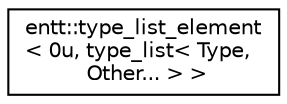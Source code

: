 digraph "Graphical Class Hierarchy"
{
 // LATEX_PDF_SIZE
  edge [fontname="Helvetica",fontsize="10",labelfontname="Helvetica",labelfontsize="10"];
  node [fontname="Helvetica",fontsize="10",shape=record];
  rankdir="LR";
  Node0 [label="entt::type_list_element\l\< 0u, type_list\< Type,\l Other... \> \>",height=0.2,width=0.4,color="black", fillcolor="white", style="filled",URL="$structentt_1_1type__list__element_3_010u_00_01type__list_3_01Type_00_01Other_8_8_8_01_4_01_4.html",tooltip="Provides compile-time indexed access to the types of a type list."];
}
